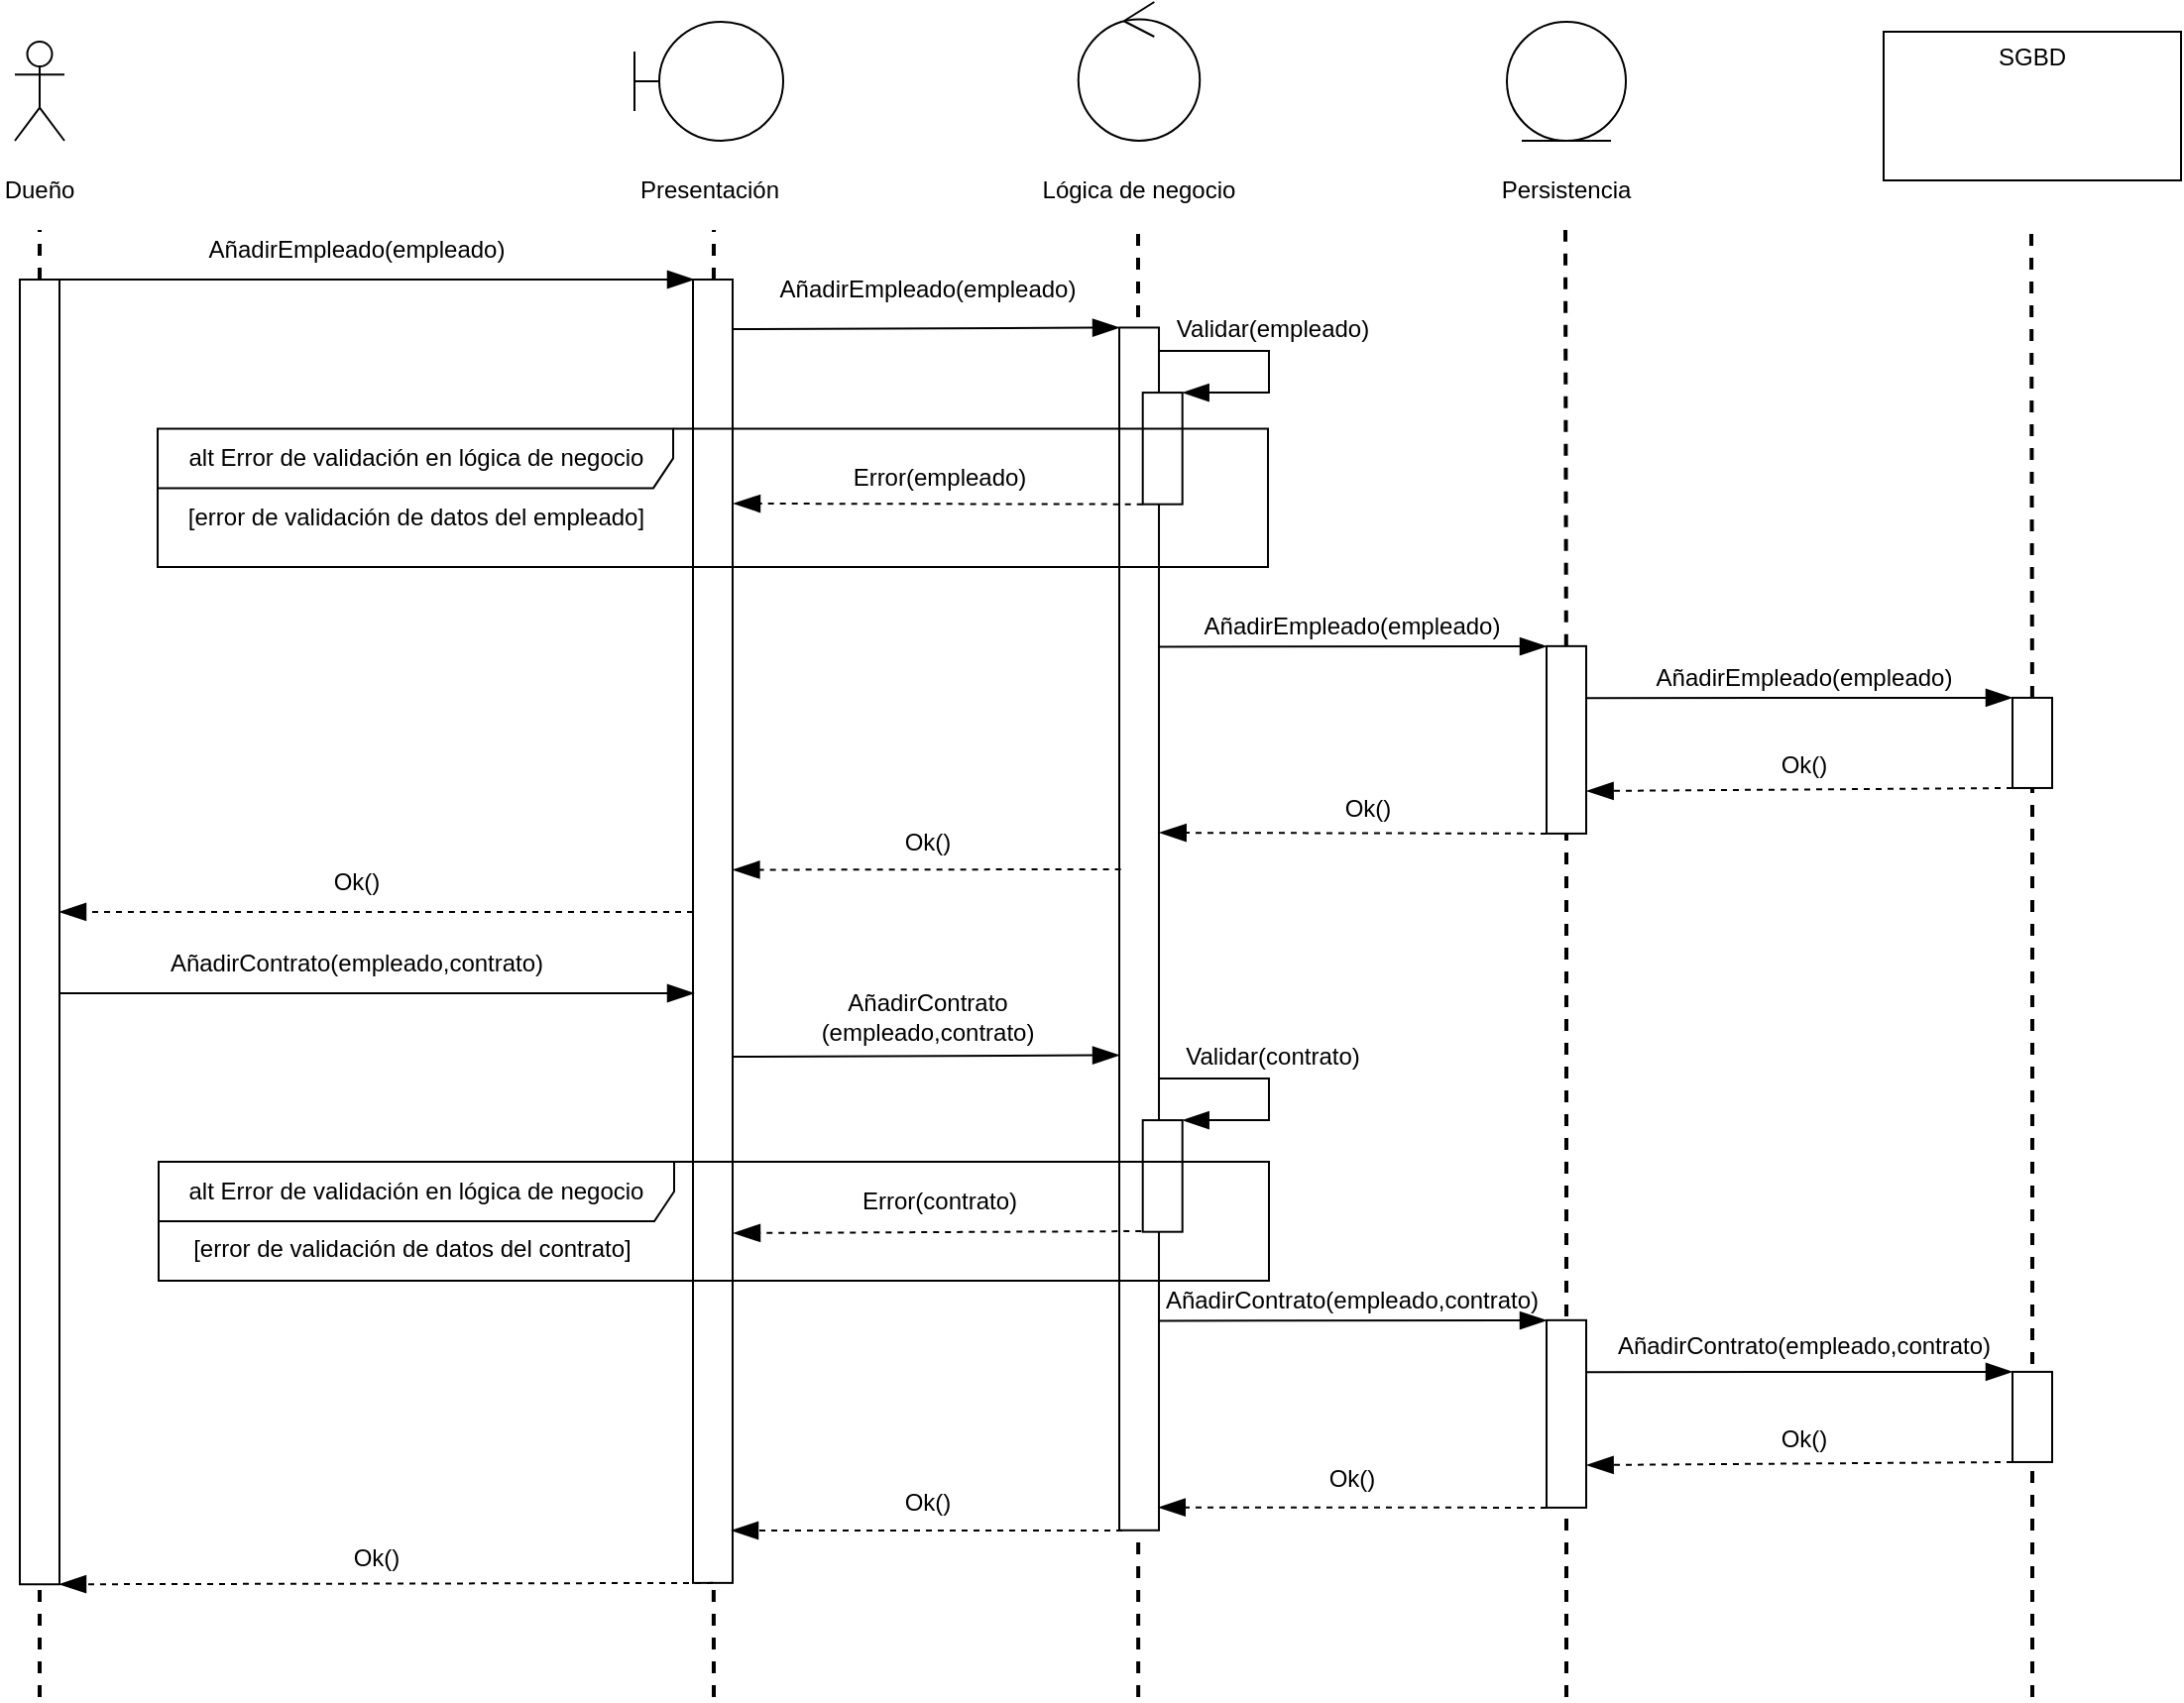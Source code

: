 <mxfile version="14.2.7" type="device"><diagram id="1qmKBlpoXgrcxfvQ_u8o" name="Page-1"><mxGraphModel dx="2249" dy="763" grid="1" gridSize="10" guides="1" tooltips="1" connect="1" arrows="1" fold="1" page="1" pageScale="1" pageWidth="827" pageHeight="1169" math="0" shadow="0"><root><mxCell id="0"/><mxCell id="1" parent="0"/><mxCell id="NJAteWP8aEL5vuaCSPf6-14" value="" style="group" parent="1" vertex="1" connectable="0"><mxGeometry x="870" y="40" width="150" height="75" as="geometry"/></mxCell><mxCell id="NJAteWP8aEL5vuaCSPf6-10" value="" style="rounded=0;whiteSpace=wrap;html=1;fontColor=none;" parent="NJAteWP8aEL5vuaCSPf6-14" vertex="1"><mxGeometry width="150" height="75" as="geometry"/></mxCell><mxCell id="NJAteWP8aEL5vuaCSPf6-12" value="SGBD" style="text;html=1;strokeColor=none;fillColor=none;align=center;verticalAlign=middle;whiteSpace=wrap;rounded=0;fontColor=none;" parent="NJAteWP8aEL5vuaCSPf6-14" vertex="1"><mxGeometry x="50" width="50" height="25" as="geometry"/></mxCell><mxCell id="NJAteWP8aEL5vuaCSPf6-15" value="" style="group" parent="1" vertex="1" connectable="0"><mxGeometry x="680" y="35" width="60" height="95" as="geometry"/></mxCell><mxCell id="NJAteWP8aEL5vuaCSPf6-4" value="" style="ellipse;shape=umlEntity;whiteSpace=wrap;html=1;" parent="NJAteWP8aEL5vuaCSPf6-15" vertex="1"><mxGeometry width="60" height="60" as="geometry"/></mxCell><mxCell id="NJAteWP8aEL5vuaCSPf6-9" value="Persistencia" style="text;html=1;strokeColor=none;fillColor=none;align=center;verticalAlign=middle;whiteSpace=wrap;rounded=0;fontColor=none;" parent="NJAteWP8aEL5vuaCSPf6-15" vertex="1"><mxGeometry x="10" y="75" width="40" height="20" as="geometry"/></mxCell><mxCell id="NJAteWP8aEL5vuaCSPf6-16" value="" style="group" parent="1" vertex="1" connectable="0"><mxGeometry x="440" y="25" width="109" height="105" as="geometry"/></mxCell><mxCell id="NJAteWP8aEL5vuaCSPf6-3" value="" style="ellipse;shape=umlControl;whiteSpace=wrap;html=1;" parent="NJAteWP8aEL5vuaCSPf6-16" vertex="1"><mxGeometry x="23.88" width="61.25" height="70" as="geometry"/></mxCell><mxCell id="NJAteWP8aEL5vuaCSPf6-8" value="Lógica de negocio" style="text;html=1;strokeColor=none;fillColor=none;align=center;verticalAlign=middle;whiteSpace=wrap;rounded=0;fontColor=none;" parent="NJAteWP8aEL5vuaCSPf6-16" vertex="1"><mxGeometry y="85" width="109" height="20" as="geometry"/></mxCell><mxCell id="NJAteWP8aEL5vuaCSPf6-17" value="" style="group" parent="1" vertex="1" connectable="0"><mxGeometry x="240" y="35" width="75" height="95" as="geometry"/></mxCell><mxCell id="NJAteWP8aEL5vuaCSPf6-2" value="" style="shape=umlBoundary;whiteSpace=wrap;html=1;" parent="NJAteWP8aEL5vuaCSPf6-17" vertex="1"><mxGeometry width="75" height="60" as="geometry"/></mxCell><mxCell id="NJAteWP8aEL5vuaCSPf6-7" value="Presentación" style="text;html=1;strokeColor=none;fillColor=none;align=center;verticalAlign=middle;whiteSpace=wrap;rounded=0;fontColor=none;" parent="NJAteWP8aEL5vuaCSPf6-17" vertex="1"><mxGeometry x="17.5" y="75" width="40" height="20" as="geometry"/></mxCell><mxCell id="NJAteWP8aEL5vuaCSPf6-20" value="" style="endArrow=none;dashed=1;html=1;fontColor=none;strokeWidth=2;" parent="1" source="NJAteWP8aEL5vuaCSPf6-30" edge="1"><mxGeometry width="50" height="50" relative="1" as="geometry"><mxPoint x="280" y="884" as="sourcePoint"/><mxPoint x="280" y="140" as="targetPoint"/></mxGeometry></mxCell><mxCell id="NJAteWP8aEL5vuaCSPf6-21" value="" style="endArrow=none;dashed=1;html=1;fontColor=none;strokeWidth=2;" parent="1" edge="1"><mxGeometry width="50" height="50" relative="1" as="geometry"><mxPoint x="494.08" y="880" as="sourcePoint"/><mxPoint x="494" y="140" as="targetPoint"/></mxGeometry></mxCell><mxCell id="NJAteWP8aEL5vuaCSPf6-22" value="" style="endArrow=none;dashed=1;html=1;fontColor=none;strokeWidth=2;" parent="1" source="RHaZY1qRToZjezPCcBVS-9" edge="1"><mxGeometry width="50" height="50" relative="1" as="geometry"><mxPoint x="710" y="880" as="sourcePoint"/><mxPoint x="709.5" y="140" as="targetPoint"/></mxGeometry></mxCell><mxCell id="NJAteWP8aEL5vuaCSPf6-23" value="" style="endArrow=none;dashed=1;html=1;fontColor=none;strokeWidth=2;" parent="1" source="RHaZY1qRToZjezPCcBVS-15" edge="1"><mxGeometry width="50" height="50" relative="1" as="geometry"><mxPoint x="945" y="880" as="sourcePoint"/><mxPoint x="944.5" y="140" as="targetPoint"/></mxGeometry></mxCell><mxCell id="NJAteWP8aEL5vuaCSPf6-25" value="" style="group" parent="1" vertex="1" connectable="0"><mxGeometry x="-80" y="45" width="40" height="85" as="geometry"/></mxCell><mxCell id="NJAteWP8aEL5vuaCSPf6-26" value="Actor" style="shape=umlActor;verticalLabelPosition=bottom;verticalAlign=top;html=1;outlineConnect=0;noLabel=1;fontColor=none;" parent="NJAteWP8aEL5vuaCSPf6-25" vertex="1"><mxGeometry x="7.5" width="25" height="50" as="geometry"/></mxCell><mxCell id="NJAteWP8aEL5vuaCSPf6-27" value="Dueño" style="text;html=1;strokeColor=none;fillColor=none;align=center;verticalAlign=middle;whiteSpace=wrap;rounded=0;fontColor=none;" parent="NJAteWP8aEL5vuaCSPf6-25" vertex="1"><mxGeometry y="65" width="40" height="20" as="geometry"/></mxCell><mxCell id="NJAteWP8aEL5vuaCSPf6-28" value="" style="endArrow=none;dashed=1;html=1;fontColor=none;strokeWidth=2;" parent="1" source="NJAteWP8aEL5vuaCSPf6-24" edge="1"><mxGeometry width="50" height="50" relative="1" as="geometry"><mxPoint x="-60" y="884" as="sourcePoint"/><mxPoint x="-60" y="140" as="targetPoint"/></mxGeometry></mxCell><mxCell id="NJAteWP8aEL5vuaCSPf6-24" value="" style="rounded=0;whiteSpace=wrap;html=1;fontColor=none;rotation=90;" parent="1" vertex="1"><mxGeometry x="-389.06" y="484.07" width="658.12" height="20" as="geometry"/></mxCell><mxCell id="NJAteWP8aEL5vuaCSPf6-29" value="" style="endArrow=none;dashed=1;html=1;fontColor=none;strokeWidth=2;" parent="1" target="NJAteWP8aEL5vuaCSPf6-24" edge="1"><mxGeometry width="50" height="50" relative="1" as="geometry"><mxPoint x="-60" y="880" as="sourcePoint"/><mxPoint x="-60.0" y="140" as="targetPoint"/></mxGeometry></mxCell><mxCell id="NJAteWP8aEL5vuaCSPf6-30" value="" style="rounded=0;whiteSpace=wrap;html=1;fontColor=none;rotation=90;" parent="1" vertex="1"><mxGeometry x="-49.21" y="483.72" width="657.43" height="20" as="geometry"/></mxCell><mxCell id="NJAteWP8aEL5vuaCSPf6-31" value="" style="endArrow=none;dashed=1;html=1;fontColor=none;strokeWidth=2;" parent="1" target="NJAteWP8aEL5vuaCSPf6-30" edge="1"><mxGeometry width="50" height="50" relative="1" as="geometry"><mxPoint x="280" y="880" as="sourcePoint"/><mxPoint x="280" y="140" as="targetPoint"/></mxGeometry></mxCell><mxCell id="NJAteWP8aEL5vuaCSPf6-32" value="" style="endArrow=blockThin;html=1;strokeWidth=1;fontColor=none;endFill=1;endSize=11;" parent="1" edge="1"><mxGeometry width="50" height="50" relative="1" as="geometry"><mxPoint x="-50" y="165" as="sourcePoint"/><mxPoint x="270" y="165" as="targetPoint"/></mxGeometry></mxCell><mxCell id="tJflDgzkko5D9vu5rmik-2" value="AñadirEmpleado(empleado)" style="text;html=1;strokeColor=none;fillColor=none;align=center;verticalAlign=middle;whiteSpace=wrap;rounded=0;" parent="1" vertex="1"><mxGeometry x="80" y="140" width="40" height="20" as="geometry"/></mxCell><mxCell id="tJflDgzkko5D9vu5rmik-3" value="" style="rounded=0;whiteSpace=wrap;html=1;fontColor=none;rotation=90;" parent="1" vertex="1"><mxGeometry x="191.18" y="482.56" width="606.66" height="20" as="geometry"/></mxCell><mxCell id="tJflDgzkko5D9vu5rmik-4" value="" style="endArrow=blockThin;html=1;strokeWidth=1;fontColor=none;endFill=1;endSize=11;entryX=0;entryY=1;entryDx=0;entryDy=0;" parent="1" target="tJflDgzkko5D9vu5rmik-3" edge="1"><mxGeometry width="50" height="50" relative="1" as="geometry"><mxPoint x="290" y="190" as="sourcePoint"/><mxPoint x="485" y="189" as="targetPoint"/></mxGeometry></mxCell><mxCell id="tJflDgzkko5D9vu5rmik-5" value="AñadirEmpleado(empleado)" style="text;html=1;strokeColor=none;fillColor=none;align=center;verticalAlign=middle;whiteSpace=wrap;rounded=0;" parent="1" vertex="1"><mxGeometry x="367.5" y="160" width="40" height="20" as="geometry"/></mxCell><mxCell id="RHaZY1qRToZjezPCcBVS-1" value="" style="rounded=0;whiteSpace=wrap;html=1;fontColor=none;rotation=90;" parent="1" vertex="1"><mxGeometry x="478.2" y="240.19" width="56.3" height="20" as="geometry"/></mxCell><mxCell id="RHaZY1qRToZjezPCcBVS-3" value="" style="endArrow=blockThin;html=1;strokeWidth=1;fontColor=none;endFill=1;endSize=11;entryX=0;entryY=0;entryDx=0;entryDy=0;rounded=0;" parent="1" target="RHaZY1qRToZjezPCcBVS-1" edge="1"><mxGeometry width="50" height="50" relative="1" as="geometry"><mxPoint x="504.5" y="201" as="sourcePoint"/><mxPoint x="600" y="250" as="targetPoint"/><Array as="points"><mxPoint x="560" y="201"/><mxPoint x="560" y="222"/></Array></mxGeometry></mxCell><mxCell id="RHaZY1qRToZjezPCcBVS-5" value="Validar(empleado)" style="text;html=1;strokeColor=none;fillColor=none;align=center;verticalAlign=middle;whiteSpace=wrap;rounded=0;" parent="1" vertex="1"><mxGeometry x="542" y="180" width="40" height="20" as="geometry"/></mxCell><mxCell id="RHaZY1qRToZjezPCcBVS-8" value="Error(empleado)" style="text;html=1;strokeColor=none;fillColor=none;align=center;verticalAlign=middle;whiteSpace=wrap;rounded=0;" parent="1" vertex="1"><mxGeometry x="374" y="255.19" width="40" height="20" as="geometry"/></mxCell><mxCell id="RHaZY1qRToZjezPCcBVS-9" value="" style="rounded=0;whiteSpace=wrap;html=1;fontColor=none;rotation=90;" parent="1" vertex="1"><mxGeometry x="662.74" y="387.19" width="94.53" height="20" as="geometry"/></mxCell><mxCell id="RHaZY1qRToZjezPCcBVS-10" value="" style="endArrow=none;dashed=1;html=1;fontColor=none;strokeWidth=2;" parent="1" target="RHaZY1qRToZjezPCcBVS-9" edge="1"><mxGeometry width="50" height="50" relative="1" as="geometry"><mxPoint x="710" y="880" as="sourcePoint"/><mxPoint x="709.5" y="140" as="targetPoint"/></mxGeometry></mxCell><mxCell id="RHaZY1qRToZjezPCcBVS-13" value="" style="endArrow=blockThin;html=1;endFill=1;exitX=0.51;exitY=0.025;exitDx=0;exitDy=0;exitPerimeter=0;endSize=11;" parent="1" edge="1"><mxGeometry width="50" height="50" relative="1" as="geometry"><mxPoint x="504.005" y="350.22" as="sourcePoint"/><mxPoint x="700" y="350" as="targetPoint"/></mxGeometry></mxCell><mxCell id="RHaZY1qRToZjezPCcBVS-14" value="AñadirEmpleado(empleado)" style="text;html=1;strokeColor=none;fillColor=none;align=center;verticalAlign=middle;whiteSpace=wrap;rounded=0;" parent="1" vertex="1"><mxGeometry x="582" y="330" width="40" height="20" as="geometry"/></mxCell><mxCell id="RHaZY1qRToZjezPCcBVS-15" value="" style="rounded=0;whiteSpace=wrap;html=1;fontColor=none;rotation=90;" parent="1" vertex="1"><mxGeometry x="922.24" y="388.72" width="45.52" height="20" as="geometry"/></mxCell><mxCell id="RHaZY1qRToZjezPCcBVS-16" value="" style="endArrow=none;dashed=1;html=1;fontColor=none;strokeWidth=2;" parent="1" target="RHaZY1qRToZjezPCcBVS-15" edge="1"><mxGeometry width="50" height="50" relative="1" as="geometry"><mxPoint x="945" y="880" as="sourcePoint"/><mxPoint x="944.5" y="140" as="targetPoint"/></mxGeometry></mxCell><mxCell id="RHaZY1qRToZjezPCcBVS-17" value="" style="endArrow=blockThin;html=1;exitX=1;exitY=0;exitDx=0;exitDy=0;endFill=1;entryX=0;entryY=1;entryDx=0;entryDy=0;endSize=11;" parent="1" target="RHaZY1qRToZjezPCcBVS-15" edge="1"><mxGeometry width="50" height="50" relative="1" as="geometry"><mxPoint x="719.995" y="376.125" as="sourcePoint"/><mxPoint x="915.49" y="376" as="targetPoint"/></mxGeometry></mxCell><mxCell id="RHaZY1qRToZjezPCcBVS-18" value="AñadirEmpleado(empleado)" style="text;html=1;strokeColor=none;fillColor=none;align=center;verticalAlign=middle;whiteSpace=wrap;rounded=0;" parent="1" vertex="1"><mxGeometry x="810" y="356" width="40" height="20" as="geometry"/></mxCell><mxCell id="RHaZY1qRToZjezPCcBVS-19" value="" style="endArrow=blockThin;html=1;exitX=1;exitY=1;exitDx=0;exitDy=0;endFill=1;dashed=1;entryX=0.773;entryY=-0.016;entryDx=0;entryDy=0;entryPerimeter=0;endSize=11;" parent="1" source="RHaZY1qRToZjezPCcBVS-15" target="RHaZY1qRToZjezPCcBVS-9" edge="1"><mxGeometry width="50" height="50" relative="1" as="geometry"><mxPoint x="780" y="486" as="sourcePoint"/><mxPoint x="730" y="423" as="targetPoint"/></mxGeometry></mxCell><mxCell id="RHaZY1qRToZjezPCcBVS-20" value="Ok()" style="text;html=1;strokeColor=none;fillColor=none;align=center;verticalAlign=middle;whiteSpace=wrap;rounded=0;" parent="1" vertex="1"><mxGeometry x="810" y="400.2" width="40" height="20" as="geometry"/></mxCell><mxCell id="RHaZY1qRToZjezPCcBVS-21" value="" style="endArrow=blockThin;html=1;exitX=1;exitY=1;exitDx=0;exitDy=0;endFill=1;dashed=1;endSize=11;entryX=0.42;entryY=-0.018;entryDx=0;entryDy=0;entryPerimeter=0;" parent="1" source="RHaZY1qRToZjezPCcBVS-9" target="tJflDgzkko5D9vu5rmik-3" edge="1"><mxGeometry width="50" height="50" relative="1" as="geometry"><mxPoint x="701.005" y="480.995" as="sourcePoint"/><mxPoint x="520" y="444" as="targetPoint"/></mxGeometry></mxCell><mxCell id="RHaZY1qRToZjezPCcBVS-22" value="Ok()" style="text;html=1;strokeColor=none;fillColor=none;align=center;verticalAlign=middle;whiteSpace=wrap;rounded=0;" parent="1" vertex="1"><mxGeometry x="590" y="422.48" width="40" height="20" as="geometry"/></mxCell><mxCell id="RHaZY1qRToZjezPCcBVS-27" value="" style="endArrow=blockThin;html=1;exitX=1;exitY=1;exitDx=0;exitDy=0;endFill=1;dashed=1;entryX=0.831;entryY=0.006;entryDx=0;entryDy=0;entryPerimeter=0;endSize=11;" parent="1" edge="1"><mxGeometry width="50" height="50" relative="1" as="geometry"><mxPoint x="485.315" y="462.475" as="sourcePoint"/><mxPoint x="289.695" y="462.732" as="targetPoint"/></mxGeometry></mxCell><mxCell id="RHaZY1qRToZjezPCcBVS-28" value="Ok()" style="text;html=1;strokeColor=none;fillColor=none;align=center;verticalAlign=middle;whiteSpace=wrap;rounded=0;" parent="1" vertex="1"><mxGeometry x="367.5" y="439.48" width="40" height="20" as="geometry"/></mxCell><mxCell id="RHaZY1qRToZjezPCcBVS-31" value="" style="endArrow=blockThin;html=1;exitX=1;exitY=1;exitDx=0;exitDy=0;endFill=1;dashed=1;entryX=1;entryY=0;entryDx=0;entryDy=0;endSize=11;" parent="1" edge="1"><mxGeometry width="50" height="50" relative="1" as="geometry"><mxPoint x="269.5" y="483.98" as="sourcePoint"/><mxPoint x="-50.0" y="483.98" as="targetPoint"/></mxGeometry></mxCell><mxCell id="RHaZY1qRToZjezPCcBVS-32" value="Ok()" style="text;html=1;strokeColor=none;fillColor=none;align=center;verticalAlign=middle;whiteSpace=wrap;rounded=0;" parent="1" vertex="1"><mxGeometry x="80" y="459.48" width="40" height="20" as="geometry"/></mxCell><mxCell id="RHaZY1qRToZjezPCcBVS-33" value="" style="endArrow=blockThin;html=1;strokeWidth=1;fontColor=none;endFill=1;endSize=11;" parent="1" edge="1"><mxGeometry width="50" height="50" relative="1" as="geometry"><mxPoint x="-50" y="525" as="sourcePoint"/><mxPoint x="270" y="525" as="targetPoint"/></mxGeometry></mxCell><mxCell id="RHaZY1qRToZjezPCcBVS-34" value="&lt;div&gt;AñadirContrato(empleado,contrato)&lt;/div&gt;" style="text;html=1;strokeColor=none;fillColor=none;align=center;verticalAlign=middle;whiteSpace=wrap;rounded=0;" parent="1" vertex="1"><mxGeometry x="80" y="500" width="40" height="20" as="geometry"/></mxCell><mxCell id="RHaZY1qRToZjezPCcBVS-35" value="" style="endArrow=blockThin;html=1;strokeWidth=1;fontColor=none;endFill=1;endSize=11;entryX=0;entryY=1;entryDx=0;entryDy=0;" parent="1" edge="1"><mxGeometry width="50" height="50" relative="1" as="geometry"><mxPoint x="290" y="557" as="sourcePoint"/><mxPoint x="484.505" y="556.215" as="targetPoint"/></mxGeometry></mxCell><mxCell id="RHaZY1qRToZjezPCcBVS-36" value="&lt;div&gt;AñadirContrato&lt;/div&gt;&lt;div&gt;(empleado,contrato)&lt;/div&gt;" style="text;html=1;strokeColor=none;fillColor=none;align=center;verticalAlign=middle;whiteSpace=wrap;rounded=0;" parent="1" vertex="1"><mxGeometry x="367.5" y="527" width="40" height="20" as="geometry"/></mxCell><mxCell id="RHaZY1qRToZjezPCcBVS-37" value="" style="rounded=0;whiteSpace=wrap;html=1;fontColor=none;rotation=90;" parent="1" vertex="1"><mxGeometry x="478.2" y="607.19" width="56.3" height="20" as="geometry"/></mxCell><mxCell id="RHaZY1qRToZjezPCcBVS-38" value="" style="endArrow=blockThin;html=1;strokeWidth=1;fontColor=none;endFill=1;endSize=11;entryX=0;entryY=0;entryDx=0;entryDy=0;rounded=0;" parent="1" target="RHaZY1qRToZjezPCcBVS-37" edge="1"><mxGeometry width="50" height="50" relative="1" as="geometry"><mxPoint x="504.5" y="568" as="sourcePoint"/><mxPoint x="600" y="617" as="targetPoint"/><Array as="points"><mxPoint x="560" y="568"/><mxPoint x="560" y="589"/></Array></mxGeometry></mxCell><mxCell id="RHaZY1qRToZjezPCcBVS-39" value="Validar(contrato)" style="text;html=1;strokeColor=none;fillColor=none;align=center;verticalAlign=middle;whiteSpace=wrap;rounded=0;" parent="1" vertex="1"><mxGeometry x="542" y="547" width="40" height="20" as="geometry"/></mxCell><mxCell id="RHaZY1qRToZjezPCcBVS-7" value="" style="endArrow=blockThin;html=1;strokeWidth=1;fontColor=none;endFill=1;endSize=11;exitX=1;exitY=1;exitDx=0;exitDy=0;dashed=1;" parent="1" source="RHaZY1qRToZjezPCcBVS-1" edge="1"><mxGeometry width="50" height="50" relative="1" as="geometry"><mxPoint x="282.5" y="275.69" as="sourcePoint"/><mxPoint x="290" y="278" as="targetPoint"/></mxGeometry></mxCell><mxCell id="RHaZY1qRToZjezPCcBVS-2" value="[error de validación de datos del empleado]" style="text;html=1;strokeColor=none;fillColor=none;align=center;verticalAlign=middle;whiteSpace=wrap;rounded=0;" parent="1" vertex="1"><mxGeometry x="10" y="275.19" width="240" height="20" as="geometry"/></mxCell><mxCell id="RHaZY1qRToZjezPCcBVS-40" value="Error(contrato)" style="text;html=1;strokeColor=none;fillColor=none;align=center;verticalAlign=middle;whiteSpace=wrap;rounded=0;" parent="1" vertex="1"><mxGeometry x="374" y="620" width="40" height="20" as="geometry"/></mxCell><mxCell id="tJflDgzkko5D9vu5rmik-12" value="alt Error de validación en lógica de negocio" style="shape=umlFrame;whiteSpace=wrap;html=1;width=260;height=30;" parent="1" vertex="1"><mxGeometry x="-0.49" y="240.19" width="560" height="69.81" as="geometry"/></mxCell><mxCell id="RHaZY1qRToZjezPCcBVS-43" value="" style="endArrow=blockThin;html=1;exitX=1;exitY=1;exitDx=0;exitDy=0;endFill=1;dashed=1;endSize=11;" parent="1" edge="1"><mxGeometry width="50" height="50" relative="1" as="geometry"><mxPoint x="495.625" y="644.995" as="sourcePoint"/><mxPoint x="290" y="646" as="targetPoint"/></mxGeometry></mxCell><mxCell id="RHaZY1qRToZjezPCcBVS-45" value="" style="rounded=0;whiteSpace=wrap;html=1;fontColor=none;rotation=90;" parent="1" vertex="1"><mxGeometry x="662.74" y="727.19" width="94.53" height="20" as="geometry"/></mxCell><mxCell id="RHaZY1qRToZjezPCcBVS-46" value="" style="endArrow=blockThin;html=1;endFill=1;exitX=0.51;exitY=0.025;exitDx=0;exitDy=0;exitPerimeter=0;endSize=11;" parent="1" edge="1"><mxGeometry width="50" height="50" relative="1" as="geometry"><mxPoint x="504.005" y="690.22" as="sourcePoint"/><mxPoint x="700" y="690" as="targetPoint"/></mxGeometry></mxCell><mxCell id="RHaZY1qRToZjezPCcBVS-47" value="AñadirContrato(empleado,contrato)" style="text;html=1;strokeColor=none;fillColor=none;align=center;verticalAlign=middle;whiteSpace=wrap;rounded=0;" parent="1" vertex="1"><mxGeometry x="582" y="670" width="40" height="20" as="geometry"/></mxCell><mxCell id="RHaZY1qRToZjezPCcBVS-48" value="" style="rounded=0;whiteSpace=wrap;html=1;fontColor=none;rotation=90;" parent="1" vertex="1"><mxGeometry x="922.24" y="728.72" width="45.52" height="20" as="geometry"/></mxCell><mxCell id="RHaZY1qRToZjezPCcBVS-49" value="" style="endArrow=blockThin;html=1;exitX=1;exitY=0;exitDx=0;exitDy=0;endFill=1;entryX=0;entryY=1;entryDx=0;entryDy=0;endSize=11;" parent="1" target="RHaZY1qRToZjezPCcBVS-48" edge="1"><mxGeometry width="50" height="50" relative="1" as="geometry"><mxPoint x="719.995" y="716.125" as="sourcePoint"/><mxPoint x="915.49" y="716" as="targetPoint"/></mxGeometry></mxCell><mxCell id="RHaZY1qRToZjezPCcBVS-51" value="" style="endArrow=blockThin;html=1;exitX=1;exitY=1;exitDx=0;exitDy=0;endFill=1;dashed=1;entryX=0.773;entryY=-0.016;entryDx=0;entryDy=0;entryPerimeter=0;endSize=11;" parent="1" source="RHaZY1qRToZjezPCcBVS-48" target="RHaZY1qRToZjezPCcBVS-45" edge="1"><mxGeometry width="50" height="50" relative="1" as="geometry"><mxPoint x="780" y="826" as="sourcePoint"/><mxPoint x="730" y="763" as="targetPoint"/></mxGeometry></mxCell><mxCell id="RHaZY1qRToZjezPCcBVS-52" value="Ok()" style="text;html=1;strokeColor=none;fillColor=none;align=center;verticalAlign=middle;whiteSpace=wrap;rounded=0;" parent="1" vertex="1"><mxGeometry x="810" y="740.2" width="40" height="20" as="geometry"/></mxCell><mxCell id="RHaZY1qRToZjezPCcBVS-53" value="" style="endArrow=blockThin;html=1;exitX=1;exitY=1;exitDx=0;exitDy=0;endFill=1;dashed=1;endSize=11;entryX=0.948;entryY=0.006;entryDx=0;entryDy=0;entryPerimeter=0;" parent="1" source="RHaZY1qRToZjezPCcBVS-45" edge="1"><mxGeometry width="50" height="50" relative="1" as="geometry"><mxPoint x="701.005" y="820.995" as="sourcePoint"/><mxPoint x="504.39" y="784.344" as="targetPoint"/></mxGeometry></mxCell><mxCell id="RHaZY1qRToZjezPCcBVS-54" value="Ok()" style="text;html=1;strokeColor=none;fillColor=none;align=center;verticalAlign=middle;whiteSpace=wrap;rounded=0;" parent="1" vertex="1"><mxGeometry x="582" y="760.2" width="40" height="20" as="geometry"/></mxCell><mxCell id="RHaZY1qRToZjezPCcBVS-55" value="AñadirContrato(empleado,contrato)" style="text;html=1;strokeColor=none;fillColor=none;align=center;verticalAlign=middle;whiteSpace=wrap;rounded=0;fontStyle=0" parent="1" vertex="1"><mxGeometry x="810" y="693" width="40" height="20" as="geometry"/></mxCell><mxCell id="RHaZY1qRToZjezPCcBVS-56" value="" style="endArrow=blockThin;html=1;endFill=1;dashed=1;endSize=11;" parent="1" edge="1"><mxGeometry width="50" height="50" relative="1" as="geometry"><mxPoint x="486" y="796" as="sourcePoint"/><mxPoint x="289" y="796" as="targetPoint"/></mxGeometry></mxCell><mxCell id="RHaZY1qRToZjezPCcBVS-57" value="Ok()" style="text;html=1;strokeColor=none;fillColor=none;align=center;verticalAlign=middle;whiteSpace=wrap;rounded=0;" parent="1" vertex="1"><mxGeometry x="367.5" y="772" width="40" height="20" as="geometry"/></mxCell><mxCell id="RHaZY1qRToZjezPCcBVS-58" value="[error de validación de datos del contrato]" style="text;html=1;strokeColor=none;fillColor=none;align=center;verticalAlign=middle;whiteSpace=wrap;rounded=0;" parent="1" vertex="1"><mxGeometry x="8" y="644" width="240" height="20" as="geometry"/></mxCell><mxCell id="RHaZY1qRToZjezPCcBVS-60" value="" style="endArrow=blockThin;html=1;endFill=1;dashed=1;endSize=11;exitX=1;exitY=0.5;exitDx=0;exitDy=0;entryX=1;entryY=0;entryDx=0;entryDy=0;" parent="1" source="NJAteWP8aEL5vuaCSPf6-30" target="NJAteWP8aEL5vuaCSPf6-24" edge="1"><mxGeometry width="50" height="50" relative="1" as="geometry"><mxPoint x="270" y="818" as="sourcePoint"/><mxPoint x="-40" y="818" as="targetPoint"/></mxGeometry></mxCell><mxCell id="RHaZY1qRToZjezPCcBVS-61" value="Ok()" style="text;html=1;strokeColor=none;fillColor=none;align=center;verticalAlign=middle;whiteSpace=wrap;rounded=0;" parent="1" vertex="1"><mxGeometry x="90" y="800" width="40" height="20" as="geometry"/></mxCell><mxCell id="RHaZY1qRToZjezPCcBVS-59" value="alt Error de validación en lógica de negocio" style="shape=umlFrame;whiteSpace=wrap;html=1;width=260;height=30;" parent="1" vertex="1"><mxGeometry y="610" width="560" height="60" as="geometry"/></mxCell></root></mxGraphModel></diagram></mxfile>